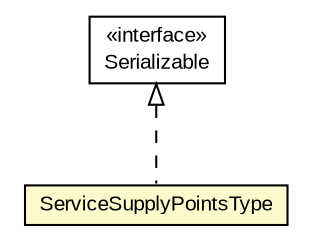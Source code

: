 #!/usr/local/bin/dot
#
# Class diagram 
# Generated by UMLGraph version R5_6-24-gf6e263 (http://www.umlgraph.org/)
#

digraph G {
	edge [fontname="arial",fontsize=10,labelfontname="arial",labelfontsize=10];
	node [fontname="arial",fontsize=10,shape=plaintext];
	nodesep=0.25;
	ranksep=0.5;
	// eu.europa.esig.jaxb.tsl.ServiceSupplyPointsType
	c602311 [label=<<table title="eu.europa.esig.jaxb.tsl.ServiceSupplyPointsType" border="0" cellborder="1" cellspacing="0" cellpadding="2" port="p" bgcolor="lemonChiffon" href="./ServiceSupplyPointsType.html">
		<tr><td><table border="0" cellspacing="0" cellpadding="1">
<tr><td align="center" balign="center"> ServiceSupplyPointsType </td></tr>
		</table></td></tr>
		</table>>, URL="./ServiceSupplyPointsType.html", fontname="arial", fontcolor="black", fontsize=10.0];
	//eu.europa.esig.jaxb.tsl.ServiceSupplyPointsType implements java.io.Serializable
	c602592:p -> c602311:p [dir=back,arrowtail=empty,style=dashed];
	// java.io.Serializable
	c602592 [label=<<table title="java.io.Serializable" border="0" cellborder="1" cellspacing="0" cellpadding="2" port="p" href="http://java.sun.com/j2se/1.4.2/docs/api/java/io/Serializable.html">
		<tr><td><table border="0" cellspacing="0" cellpadding="1">
<tr><td align="center" balign="center"> &#171;interface&#187; </td></tr>
<tr><td align="center" balign="center"> Serializable </td></tr>
		</table></td></tr>
		</table>>, URL="http://java.sun.com/j2se/1.4.2/docs/api/java/io/Serializable.html", fontname="arial", fontcolor="black", fontsize=10.0];
}

